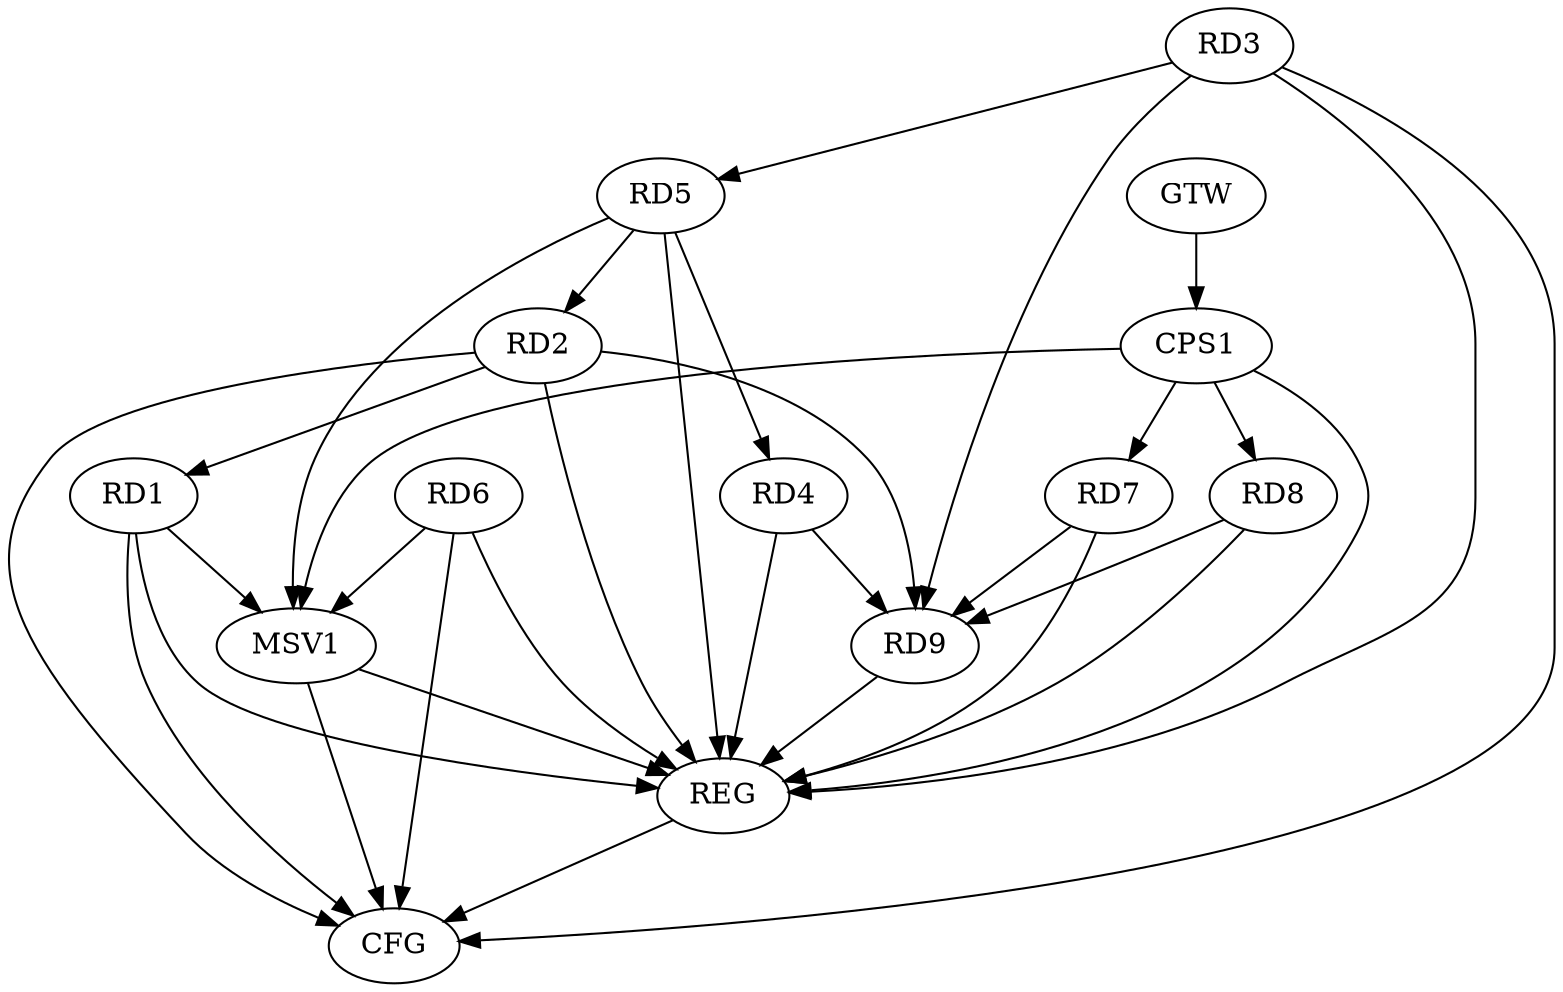 strict digraph G {
  RD1 [ label="RD1" ];
  RD2 [ label="RD2" ];
  RD3 [ label="RD3" ];
  RD4 [ label="RD4" ];
  RD5 [ label="RD5" ];
  RD6 [ label="RD6" ];
  RD7 [ label="RD7" ];
  RD8 [ label="RD8" ];
  RD9 [ label="RD9" ];
  CPS1 [ label="CPS1" ];
  GTW [ label="GTW" ];
  REG [ label="REG" ];
  CFG [ label="CFG" ];
  MSV1 [ label="MSV1" ];
  RD2 -> RD1;
  RD5 -> RD2;
  RD3 -> RD5;
  RD5 -> RD4;
  CPS1 -> RD7;
  CPS1 -> RD8;
  GTW -> CPS1;
  RD1 -> REG;
  RD2 -> REG;
  RD3 -> REG;
  RD4 -> REG;
  RD5 -> REG;
  RD6 -> REG;
  RD7 -> REG;
  RD8 -> REG;
  RD9 -> REG;
  CPS1 -> REG;
  RD1 -> CFG;
  RD2 -> CFG;
  RD6 -> CFG;
  RD3 -> CFG;
  REG -> CFG;
  RD3 -> RD9;
  RD7 -> RD9;
  RD4 -> RD9;
  RD2 -> RD9;
  RD8 -> RD9;
  RD5 -> MSV1;
  RD6 -> MSV1;
  CPS1 -> MSV1;
  RD1 -> MSV1;
  MSV1 -> REG;
  MSV1 -> CFG;
}
